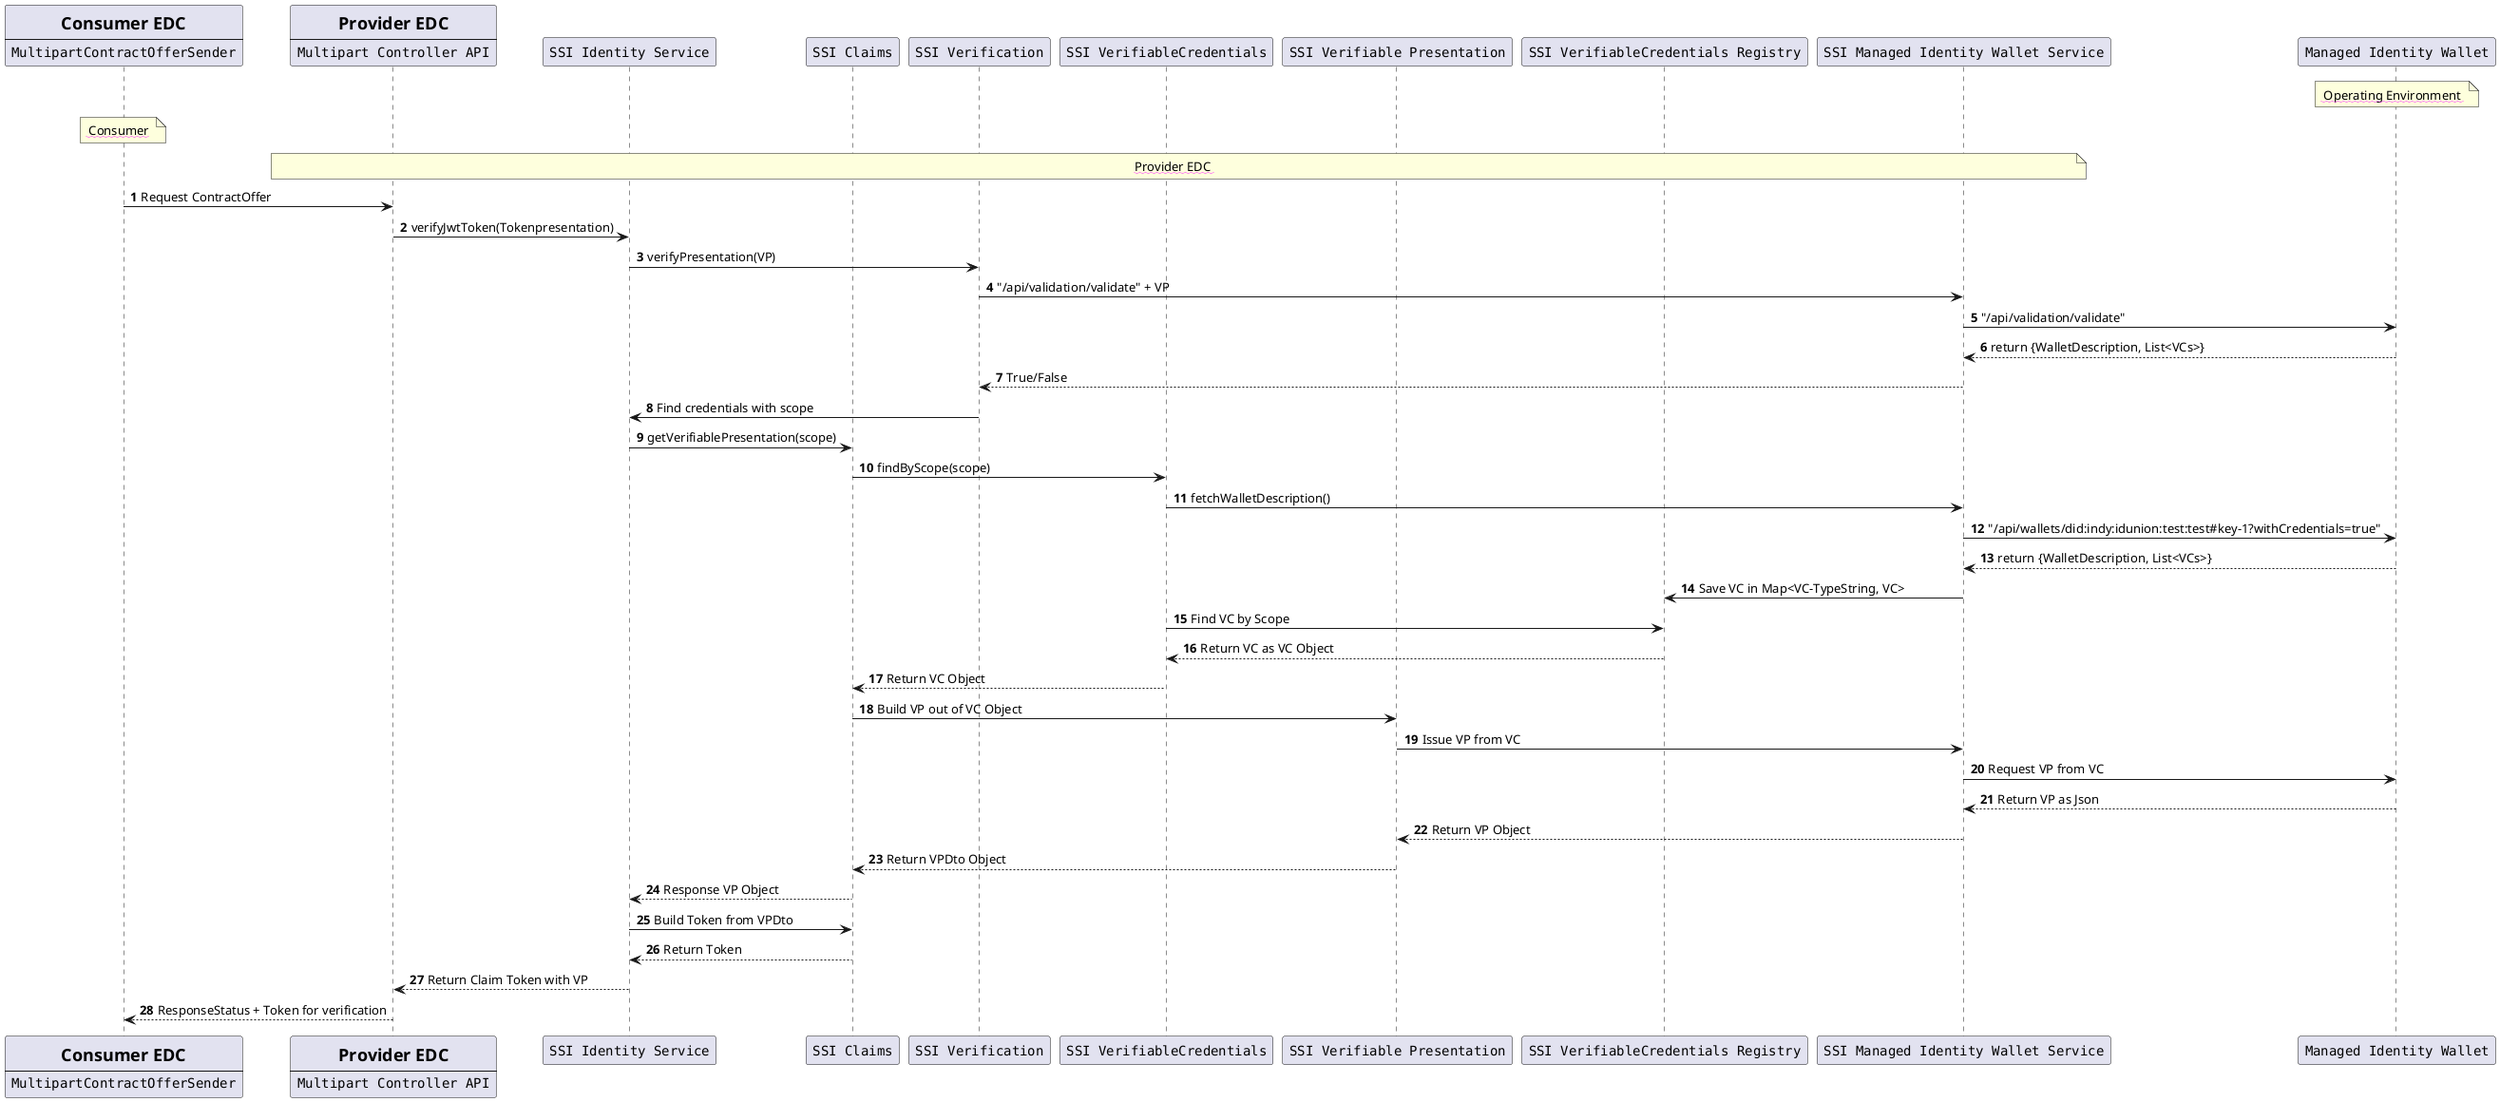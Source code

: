 /*
 * Copyright (c) 2022 ZF Friedrichshafen AG
 *
 * This program and the accompanying materials are made available under the
 * terms of the Apache License, Version 2.0 which is available at
 * https://www.apache.org/licenses/LICENSE-2.0
 *
 * SPDX-License-Identifier: Apache-2.0
 *
 * Contributors:
 *      ZF Friedrichshafen AG - Initial API and Implementation
 */

@startuml component
''Provider Data Transfer puml''
''Shows the overview of how SSI-Extension is verifying a token and obtaining a verifiable credential by scope ''
participant Consumer_EDC_Contract_Offer_Request[
    = Consumer EDC
    ----
    ""MultipartContractOfferSender""
]

participant Multipart_Controller_Provider[
     = Provider EDC
     ----
     ""Multipart Controller API""
]

participant Identity_Service[
     ""SSI Identity Service""
]

participant SSI_Claims[
     ""SSI Claims""
]

participant SSI_Verification[
     ""SSI Verification""
]


participant SSI_VerifiableCredentials[
     ""SSI VerifiableCredentials""
]


participant SSI_Verifiable_Presentation[
     ""SSI Verifiable Presentation""
]

participant SSI_VerifiableCredentials_Registry[
     ""SSI VerifiableCredentials Registry""
]

participant SSI_Wallet_API_Service[
     ""SSI Managed Identity Wallet Service""
]

participant Managed_Identity_Wallet[
     ""Managed Identity Wallet""
]



note over Managed_Identity_Wallet
 <w:#FF33FF> Operating Environment </w>
end note
note over Consumer_EDC_Contract_Offer_Request
 <w:#FF33FF> Consumer </w>
end note
note over Multipart_Controller_Provider, SSI_Wallet_API_Service
 <w:#FF33FF>Provider EDC </w>
end note
autonumber

Consumer_EDC_Contract_Offer_Request -> Multipart_Controller_Provider : Request ContractOffer
Multipart_Controller_Provider -> Identity_Service : verifyJwtToken(Tokenpresentation)
Identity_Service -> SSI_Verification : verifyPresentation(VP)
SSI_Verification -> SSI_Wallet_API_Service:  "/api/validation/validate" + VP
SSI_Wallet_API_Service -> Managed_Identity_Wallet : "/api/validation/validate"
Managed_Identity_Wallet --> SSI_Wallet_API_Service : return {WalletDescription, List<VCs>}
SSI_Wallet_API_Service --> SSI_Verification: True/False
SSI_Verification -> Identity_Service : Find credentials with scope
Identity_Service -> SSI_Claims : getVerifiablePresentation(scope)
SSI_Claims -> SSI_VerifiableCredentials : findByScope(scope)
SSI_VerifiableCredentials -> SSI_Wallet_API_Service: fetchWalletDescription()
SSI_Wallet_API_Service -> Managed_Identity_Wallet : "/api/wallets/did:indy:idunion:test:test#key-1?withCredentials=true"
Managed_Identity_Wallet --> SSI_Wallet_API_Service : return {WalletDescription, List<VCs>}
SSI_Wallet_API_Service -> SSI_VerifiableCredentials_Registry : Save VC in Map<VC-TypeString, VC>
SSI_VerifiableCredentials -> SSI_VerifiableCredentials_Registry : Find VC by Scope
SSI_VerifiableCredentials_Registry --> SSI_VerifiableCredentials : Return VC as VC Object
SSI_VerifiableCredentials --> SSI_Claims : Return VC Object
SSI_Claims -> SSI_Verifiable_Presentation : Build VP out of VC Object
SSI_Verifiable_Presentation -> SSI_Wallet_API_Service : Issue VP from VC
SSI_Wallet_API_Service -> Managed_Identity_Wallet : Request VP from VC
Managed_Identity_Wallet --> SSI_Wallet_API_Service : Return VP as Json
SSI_Wallet_API_Service --> SSI_Verifiable_Presentation : Return VP Object
SSI_Verifiable_Presentation --> SSI_Claims: Return VPDto Object
SSI_Claims --> Identity_Service: Response VP Object
Identity_Service -> SSI_Claims: Build Token from VPDto
SSI_Claims --> Identity_Service: Return Token
Identity_Service --> Multipart_Controller_Provider : Return Claim Token with VP
Multipart_Controller_Provider --> Consumer_EDC_Contract_Offer_Request : ResponseStatus + Token for verification
@enduml